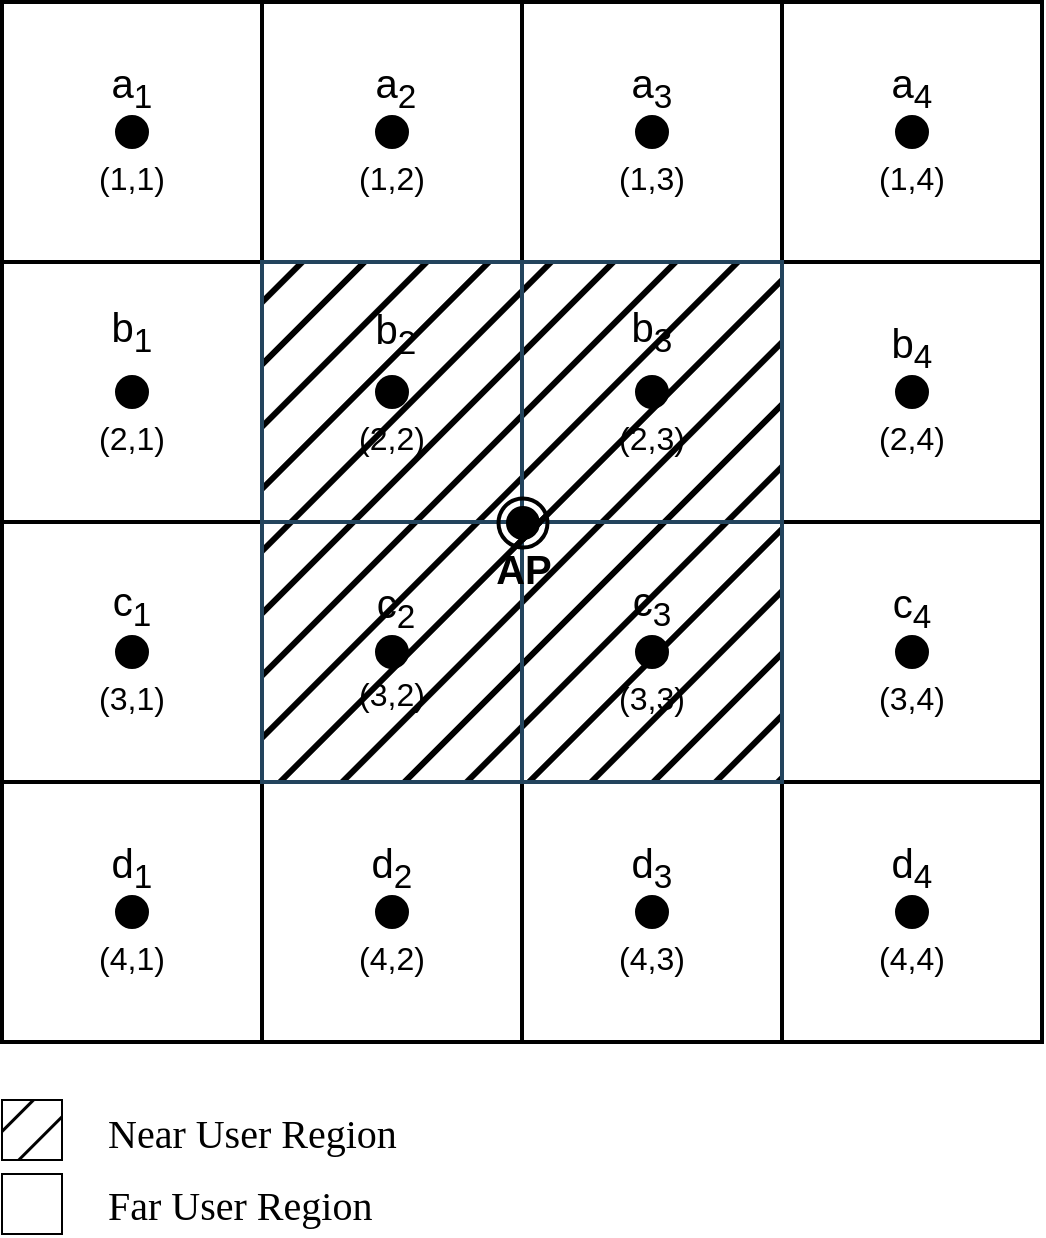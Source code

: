 <mxfile version="20.5.1" type="github">
  <diagram id="JlIdA_XBxedcKpCPROCg" name="Page-1">
    <mxGraphModel dx="1354" dy="718" grid="0" gridSize="10" guides="1" tooltips="1" connect="1" arrows="1" fold="1" page="1" pageScale="1" pageWidth="850" pageHeight="1100" math="0" shadow="0">
      <root>
        <mxCell id="0" />
        <mxCell id="1" parent="0" />
        <mxCell id="d9xygU03olsw6Gj9__bl-57" value="" style="whiteSpace=wrap;html=1;aspect=fixed;fillColor=none;strokeWidth=2;" vertex="1" parent="1">
          <mxGeometry x="460" y="510" width="130" height="130" as="geometry" />
        </mxCell>
        <mxCell id="d9xygU03olsw6Gj9__bl-53" value="" style="whiteSpace=wrap;html=1;aspect=fixed;fillColor=none;strokeWidth=2;" vertex="1" parent="1">
          <mxGeometry x="330" y="510" width="130" height="130" as="geometry" />
        </mxCell>
        <mxCell id="d9xygU03olsw6Gj9__bl-49" value="" style="whiteSpace=wrap;html=1;aspect=fixed;fillColor=none;strokeWidth=2;" vertex="1" parent="1">
          <mxGeometry x="200" y="510" width="130" height="130" as="geometry" />
        </mxCell>
        <mxCell id="d9xygU03olsw6Gj9__bl-41" value="" style="whiteSpace=wrap;html=1;aspect=fixed;fillColor=none;strokeWidth=2;" vertex="1" parent="1">
          <mxGeometry x="590" y="250" width="130" height="130" as="geometry" />
        </mxCell>
        <mxCell id="d9xygU03olsw6Gj9__bl-37" value="" style="whiteSpace=wrap;html=1;aspect=fixed;fillColor=none;strokeWidth=2;" vertex="1" parent="1">
          <mxGeometry x="590" y="120" width="130" height="130" as="geometry" />
        </mxCell>
        <mxCell id="d9xygU03olsw6Gj9__bl-71" value="" style="whiteSpace=wrap;html=1;aspect=fixed;fillColor=none;strokeWidth=2;" vertex="1" parent="1">
          <mxGeometry x="590" y="510" width="130" height="130" as="geometry" />
        </mxCell>
        <mxCell id="d9xygU03olsw6Gj9__bl-45" value="" style="whiteSpace=wrap;html=1;aspect=fixed;fillColor=none;strokeWidth=2;" vertex="1" parent="1">
          <mxGeometry x="590" y="380" width="130" height="130" as="geometry" />
        </mxCell>
        <mxCell id="d9xygU03olsw6Gj9__bl-34" value="" style="ellipse;whiteSpace=wrap;html=1;aspect=fixed;strokeWidth=2;fillColor=#000000;" vertex="1" parent="1">
          <mxGeometry x="647.5" y="177.5" width="15" height="15" as="geometry" />
        </mxCell>
        <mxCell id="d9xygU03olsw6Gj9__bl-35" value="&lt;font style=&quot;font-size: 20px;&quot;&gt;a&lt;sub&gt;4&lt;/sub&gt;&lt;/font&gt;" style="text;html=1;strokeColor=none;fillColor=none;align=center;verticalAlign=middle;whiteSpace=wrap;rounded=0;strokeWidth=2;" vertex="1" parent="1">
          <mxGeometry x="625" y="147.5" width="60" height="30" as="geometry" />
        </mxCell>
        <mxCell id="d9xygU03olsw6Gj9__bl-36" value="&lt;span style=&quot;font-size: 16px;&quot;&gt;(1,4)&lt;/span&gt;" style="text;html=1;strokeColor=none;fillColor=none;align=center;verticalAlign=middle;whiteSpace=wrap;rounded=0;strokeWidth=2;fontSize=16;" vertex="1" parent="1">
          <mxGeometry x="625" y="192.5" width="60" height="30" as="geometry" />
        </mxCell>
        <mxCell id="d9xygU03olsw6Gj9__bl-38" value="" style="ellipse;whiteSpace=wrap;html=1;aspect=fixed;strokeWidth=2;fillColor=#000000;" vertex="1" parent="1">
          <mxGeometry x="647.5" y="307.5" width="15" height="15" as="geometry" />
        </mxCell>
        <mxCell id="d9xygU03olsw6Gj9__bl-39" value="&lt;font style=&quot;font-size: 20px;&quot;&gt;b&lt;sub&gt;4&lt;/sub&gt;&lt;/font&gt;" style="text;html=1;strokeColor=none;fillColor=none;align=center;verticalAlign=middle;whiteSpace=wrap;rounded=0;strokeWidth=2;" vertex="1" parent="1">
          <mxGeometry x="625" y="277.5" width="60" height="30" as="geometry" />
        </mxCell>
        <mxCell id="d9xygU03olsw6Gj9__bl-40" value="&lt;span style=&quot;font-size: 16px;&quot;&gt;(2,4)&lt;/span&gt;" style="text;html=1;strokeColor=none;fillColor=none;align=center;verticalAlign=middle;whiteSpace=wrap;rounded=0;strokeWidth=2;fontSize=16;" vertex="1" parent="1">
          <mxGeometry x="625" y="322.5" width="60" height="30" as="geometry" />
        </mxCell>
        <mxCell id="d9xygU03olsw6Gj9__bl-42" value="" style="ellipse;whiteSpace=wrap;html=1;aspect=fixed;strokeWidth=2;fillColor=#000000;" vertex="1" parent="1">
          <mxGeometry x="647.5" y="437.5" width="15" height="15" as="geometry" />
        </mxCell>
        <mxCell id="d9xygU03olsw6Gj9__bl-43" value="&lt;font style=&quot;font-size: 20px;&quot;&gt;c&lt;sub&gt;4&lt;/sub&gt;&lt;/font&gt;" style="text;html=1;strokeColor=none;fillColor=none;align=center;verticalAlign=middle;whiteSpace=wrap;rounded=0;strokeWidth=2;" vertex="1" parent="1">
          <mxGeometry x="625" y="407.5" width="60" height="30" as="geometry" />
        </mxCell>
        <mxCell id="d9xygU03olsw6Gj9__bl-44" value="&lt;span style=&quot;font-size: 16px;&quot;&gt;(3,4)&lt;/span&gt;" style="text;html=1;strokeColor=none;fillColor=none;align=center;verticalAlign=middle;whiteSpace=wrap;rounded=0;strokeWidth=2;fontSize=16;" vertex="1" parent="1">
          <mxGeometry x="625" y="452.5" width="60" height="30" as="geometry" />
        </mxCell>
        <mxCell id="d9xygU03olsw6Gj9__bl-46" value="" style="ellipse;whiteSpace=wrap;html=1;aspect=fixed;strokeWidth=2;fillColor=#000000;" vertex="1" parent="1">
          <mxGeometry x="257.5" y="567.5" width="15" height="15" as="geometry" />
        </mxCell>
        <mxCell id="d9xygU03olsw6Gj9__bl-47" value="&lt;font style=&quot;font-size: 20px;&quot;&gt;d&lt;sub&gt;1&lt;/sub&gt;&lt;/font&gt;" style="text;html=1;strokeColor=none;fillColor=none;align=center;verticalAlign=middle;whiteSpace=wrap;rounded=0;strokeWidth=2;" vertex="1" parent="1">
          <mxGeometry x="235" y="537.5" width="60" height="30" as="geometry" />
        </mxCell>
        <mxCell id="d9xygU03olsw6Gj9__bl-48" value="&lt;span style=&quot;font-size: 16px;&quot;&gt;(4,1)&lt;/span&gt;" style="text;html=1;strokeColor=none;fillColor=none;align=center;verticalAlign=middle;whiteSpace=wrap;rounded=0;strokeWidth=2;fontSize=16;" vertex="1" parent="1">
          <mxGeometry x="235" y="582.5" width="60" height="30" as="geometry" />
        </mxCell>
        <mxCell id="d9xygU03olsw6Gj9__bl-50" value="" style="ellipse;whiteSpace=wrap;html=1;aspect=fixed;strokeWidth=2;fillColor=#000000;" vertex="1" parent="1">
          <mxGeometry x="387.5" y="567.5" width="15" height="15" as="geometry" />
        </mxCell>
        <mxCell id="d9xygU03olsw6Gj9__bl-51" value="&lt;font style=&quot;font-size: 20px;&quot;&gt;d&lt;sub&gt;2&lt;/sub&gt;&lt;/font&gt;" style="text;html=1;strokeColor=none;fillColor=none;align=center;verticalAlign=middle;whiteSpace=wrap;rounded=0;strokeWidth=2;" vertex="1" parent="1">
          <mxGeometry x="365" y="537.5" width="60" height="30" as="geometry" />
        </mxCell>
        <mxCell id="d9xygU03olsw6Gj9__bl-52" value="&lt;span style=&quot;font-size: 16px;&quot;&gt;(4,2)&lt;/span&gt;" style="text;html=1;strokeColor=none;fillColor=none;align=center;verticalAlign=middle;whiteSpace=wrap;rounded=0;strokeWidth=2;fontSize=16;" vertex="1" parent="1">
          <mxGeometry x="365" y="582.5" width="60" height="30" as="geometry" />
        </mxCell>
        <mxCell id="d9xygU03olsw6Gj9__bl-54" value="" style="ellipse;whiteSpace=wrap;html=1;aspect=fixed;strokeWidth=2;fillColor=#000000;" vertex="1" parent="1">
          <mxGeometry x="517.5" y="567.5" width="15" height="15" as="geometry" />
        </mxCell>
        <mxCell id="d9xygU03olsw6Gj9__bl-55" value="&lt;font style=&quot;font-size: 20px;&quot;&gt;d&lt;sub&gt;3&lt;/sub&gt;&lt;/font&gt;" style="text;html=1;strokeColor=none;fillColor=none;align=center;verticalAlign=middle;whiteSpace=wrap;rounded=0;strokeWidth=2;" vertex="1" parent="1">
          <mxGeometry x="495" y="537.5" width="60" height="30" as="geometry" />
        </mxCell>
        <mxCell id="d9xygU03olsw6Gj9__bl-56" value="&lt;span style=&quot;font-size: 16px;&quot;&gt;(4,3)&lt;/span&gt;" style="text;html=1;strokeColor=none;fillColor=none;align=center;verticalAlign=middle;whiteSpace=wrap;rounded=0;strokeWidth=2;fontSize=16;" vertex="1" parent="1">
          <mxGeometry x="495" y="582.5" width="60" height="30" as="geometry" />
        </mxCell>
        <mxCell id="d9xygU03olsw6Gj9__bl-58" value="" style="ellipse;whiteSpace=wrap;html=1;aspect=fixed;strokeWidth=2;fillColor=#000000;" vertex="1" parent="1">
          <mxGeometry x="647.5" y="567.5" width="15" height="15" as="geometry" />
        </mxCell>
        <mxCell id="d9xygU03olsw6Gj9__bl-59" value="&lt;font style=&quot;font-size: 20px;&quot;&gt;d&lt;sub&gt;4&lt;/sub&gt;&lt;/font&gt;" style="text;html=1;strokeColor=none;fillColor=none;align=center;verticalAlign=middle;whiteSpace=wrap;rounded=0;strokeWidth=2;" vertex="1" parent="1">
          <mxGeometry x="625" y="537.5" width="60" height="30" as="geometry" />
        </mxCell>
        <mxCell id="d9xygU03olsw6Gj9__bl-60" value="&lt;span style=&quot;font-size: 16px;&quot;&gt;(4,4)&lt;/span&gt;" style="text;html=1;strokeColor=none;fillColor=none;align=center;verticalAlign=middle;whiteSpace=wrap;rounded=0;strokeWidth=2;fontSize=16;" vertex="1" parent="1">
          <mxGeometry x="625" y="582.5" width="60" height="30" as="geometry" />
        </mxCell>
        <mxCell id="d9xygU03olsw6Gj9__bl-1" value="" style="whiteSpace=wrap;html=1;aspect=fixed;fillColor=none;strokeWidth=2;" vertex="1" parent="1">
          <mxGeometry x="200" y="120" width="130" height="130" as="geometry" />
        </mxCell>
        <mxCell id="d9xygU03olsw6Gj9__bl-2" value="" style="whiteSpace=wrap;html=1;aspect=fixed;fillColor=none;strokeWidth=2;" vertex="1" parent="1">
          <mxGeometry x="330" y="120" width="130" height="130" as="geometry" />
        </mxCell>
        <mxCell id="d9xygU03olsw6Gj9__bl-3" value="" style="whiteSpace=wrap;html=1;aspect=fixed;fillColor=none;strokeWidth=2;" vertex="1" parent="1">
          <mxGeometry x="460" y="120" width="130" height="130" as="geometry" />
        </mxCell>
        <mxCell id="d9xygU03olsw6Gj9__bl-5" value="" style="whiteSpace=wrap;html=1;aspect=fixed;fillColor=none;strokeWidth=2;" vertex="1" parent="1">
          <mxGeometry x="200" y="250" width="130" height="130" as="geometry" />
        </mxCell>
        <mxCell id="d9xygU03olsw6Gj9__bl-6" value="" style="whiteSpace=wrap;html=1;aspect=fixed;fillColor=#000000;strokeWidth=2;strokeColor=#23445d;sketch=0;shadow=0;fillStyle=hatch;" vertex="1" parent="1">
          <mxGeometry x="330" y="250" width="130" height="130" as="geometry" />
        </mxCell>
        <mxCell id="d9xygU03olsw6Gj9__bl-7" value="" style="whiteSpace=wrap;html=1;aspect=fixed;fillColor=#000000;strokeWidth=2;strokeColor=#23445d;sketch=0;shadow=0;fillStyle=hatch;" vertex="1" parent="1">
          <mxGeometry x="460" y="250" width="130" height="130" as="geometry" />
        </mxCell>
        <mxCell id="d9xygU03olsw6Gj9__bl-8" value="" style="whiteSpace=wrap;html=1;aspect=fixed;fillColor=none;strokeWidth=2;" vertex="1" parent="1">
          <mxGeometry x="200" y="380" width="130" height="130" as="geometry" />
        </mxCell>
        <mxCell id="d9xygU03olsw6Gj9__bl-9" value="" style="whiteSpace=wrap;html=1;aspect=fixed;fillColor=#000000;strokeWidth=2;strokeColor=#23445d;sketch=0;shadow=0;fillStyle=hatch;" vertex="1" parent="1">
          <mxGeometry x="330" y="380" width="130" height="130" as="geometry" />
        </mxCell>
        <mxCell id="d9xygU03olsw6Gj9__bl-10" value="" style="whiteSpace=wrap;html=1;aspect=fixed;fillColor=#000000;strokeWidth=2;strokeColor=#23445d;sketch=0;shadow=0;fillStyle=hatch;" vertex="1" parent="1">
          <mxGeometry x="460" y="380" width="130" height="130" as="geometry" />
        </mxCell>
        <mxCell id="d9xygU03olsw6Gj9__bl-13" value="" style="ellipse;whiteSpace=wrap;html=1;aspect=fixed;strokeWidth=2;fillColor=#000000;" vertex="1" parent="1">
          <mxGeometry x="257.5" y="177.5" width="15" height="15" as="geometry" />
        </mxCell>
        <mxCell id="d9xygU03olsw6Gj9__bl-14" value="" style="ellipse;whiteSpace=wrap;html=1;aspect=fixed;strokeWidth=2;fillColor=#000000;" vertex="1" parent="1">
          <mxGeometry x="387.5" y="177.5" width="15" height="15" as="geometry" />
        </mxCell>
        <mxCell id="d9xygU03olsw6Gj9__bl-15" value="" style="ellipse;whiteSpace=wrap;html=1;aspect=fixed;strokeWidth=2;fillColor=#000000;" vertex="1" parent="1">
          <mxGeometry x="517.5" y="177.5" width="15" height="15" as="geometry" />
        </mxCell>
        <mxCell id="d9xygU03olsw6Gj9__bl-16" value="" style="ellipse;whiteSpace=wrap;html=1;aspect=fixed;strokeWidth=2;fillColor=#000000;" vertex="1" parent="1">
          <mxGeometry x="257.5" y="307.5" width="15" height="15" as="geometry" />
        </mxCell>
        <mxCell id="d9xygU03olsw6Gj9__bl-17" value="" style="ellipse;whiteSpace=wrap;html=1;aspect=fixed;strokeWidth=2;fillColor=#000000;" vertex="1" parent="1">
          <mxGeometry x="387.5" y="307.5" width="15" height="15" as="geometry" />
        </mxCell>
        <mxCell id="d9xygU03olsw6Gj9__bl-18" value="" style="ellipse;whiteSpace=wrap;html=1;aspect=fixed;strokeWidth=2;fillColor=#000000;" vertex="1" parent="1">
          <mxGeometry x="517.5" y="307.5" width="15" height="15" as="geometry" />
        </mxCell>
        <mxCell id="d9xygU03olsw6Gj9__bl-19" value="" style="ellipse;whiteSpace=wrap;html=1;aspect=fixed;strokeWidth=2;fillColor=#000000;" vertex="1" parent="1">
          <mxGeometry x="257.5" y="437.5" width="15" height="15" as="geometry" />
        </mxCell>
        <mxCell id="d9xygU03olsw6Gj9__bl-20" value="" style="ellipse;whiteSpace=wrap;html=1;aspect=fixed;strokeWidth=2;fillColor=#000000;" vertex="1" parent="1">
          <mxGeometry x="387.5" y="437.5" width="15" height="15" as="geometry" />
        </mxCell>
        <mxCell id="d9xygU03olsw6Gj9__bl-21" value="" style="ellipse;whiteSpace=wrap;html=1;aspect=fixed;strokeWidth=2;fillColor=#000000;" vertex="1" parent="1">
          <mxGeometry x="517.5" y="437.5" width="15" height="15" as="geometry" />
        </mxCell>
        <mxCell id="d9xygU03olsw6Gj9__bl-22" value="&lt;font style=&quot;font-size: 20px;&quot;&gt;a&lt;sub&gt;1&lt;/sub&gt;&lt;/font&gt;" style="text;html=1;strokeColor=none;fillColor=none;align=center;verticalAlign=middle;whiteSpace=wrap;rounded=0;strokeWidth=2;" vertex="1" parent="1">
          <mxGeometry x="235" y="147.5" width="60" height="30" as="geometry" />
        </mxCell>
        <mxCell id="d9xygU03olsw6Gj9__bl-23" value="&lt;font style=&quot;font-size: 20px;&quot;&gt;a&lt;sub&gt;2&lt;/sub&gt;&lt;/font&gt;" style="text;html=1;strokeColor=none;fillColor=none;align=center;verticalAlign=middle;whiteSpace=wrap;rounded=0;strokeWidth=2;" vertex="1" parent="1">
          <mxGeometry x="367" y="148" width="60" height="30" as="geometry" />
        </mxCell>
        <mxCell id="d9xygU03olsw6Gj9__bl-24" value="&lt;font style=&quot;font-size: 20px;&quot;&gt;a&lt;sub&gt;3&lt;/sub&gt;&lt;/font&gt;" style="text;html=1;strokeColor=none;fillColor=none;align=center;verticalAlign=middle;whiteSpace=wrap;rounded=0;strokeWidth=2;" vertex="1" parent="1">
          <mxGeometry x="495" y="147.5" width="60" height="30" as="geometry" />
        </mxCell>
        <mxCell id="d9xygU03olsw6Gj9__bl-25" value="&lt;font style=&quot;font-size: 20px;&quot;&gt;b&lt;sub&gt;2&lt;/sub&gt;&lt;/font&gt;" style="text;html=1;strokeColor=none;fillColor=none;align=center;verticalAlign=middle;whiteSpace=wrap;rounded=0;strokeWidth=2;" vertex="1" parent="1">
          <mxGeometry x="367" y="270.5" width="60" height="30" as="geometry" />
        </mxCell>
        <mxCell id="d9xygU03olsw6Gj9__bl-26" value="&lt;font style=&quot;font-size: 20px;&quot;&gt;b&lt;sub&gt;1&lt;/sub&gt;&lt;/font&gt;" style="text;html=1;strokeColor=none;fillColor=none;align=center;verticalAlign=middle;whiteSpace=wrap;rounded=0;strokeWidth=2;" vertex="1" parent="1">
          <mxGeometry x="235" y="270" width="60" height="30" as="geometry" />
        </mxCell>
        <mxCell id="d9xygU03olsw6Gj9__bl-27" value="&lt;font style=&quot;font-size: 20px;&quot;&gt;b&lt;sub&gt;3&lt;/sub&gt;&lt;/font&gt;" style="text;html=1;strokeColor=none;fillColor=none;align=center;verticalAlign=middle;whiteSpace=wrap;rounded=0;strokeWidth=2;" vertex="1" parent="1">
          <mxGeometry x="495" y="270" width="60" height="30" as="geometry" />
        </mxCell>
        <mxCell id="d9xygU03olsw6Gj9__bl-28" value="&lt;font style=&quot;font-size: 20px;&quot;&gt;c&lt;sub&gt;1&lt;/sub&gt;&lt;/font&gt;" style="text;html=1;strokeColor=none;fillColor=none;align=center;verticalAlign=middle;whiteSpace=wrap;rounded=0;strokeWidth=2;" vertex="1" parent="1">
          <mxGeometry x="235" y="407" width="60" height="30" as="geometry" />
        </mxCell>
        <mxCell id="d9xygU03olsw6Gj9__bl-29" value="&lt;font style=&quot;font-size: 20px;&quot;&gt;c&lt;sub&gt;2&lt;/sub&gt;&lt;/font&gt;" style="text;html=1;strokeColor=none;fillColor=none;align=center;verticalAlign=middle;whiteSpace=wrap;rounded=0;strokeWidth=2;" vertex="1" parent="1">
          <mxGeometry x="367" y="407.5" width="60" height="30" as="geometry" />
        </mxCell>
        <mxCell id="d9xygU03olsw6Gj9__bl-30" value="&lt;font style=&quot;font-size: 20px;&quot;&gt;c&lt;sub&gt;3&lt;/sub&gt;&lt;/font&gt;" style="text;html=1;strokeColor=none;fillColor=none;align=center;verticalAlign=middle;whiteSpace=wrap;rounded=0;strokeWidth=2;" vertex="1" parent="1">
          <mxGeometry x="495" y="407" width="60" height="30" as="geometry" />
        </mxCell>
        <mxCell id="d9xygU03olsw6Gj9__bl-31" value="&lt;span style=&quot;font-size: 16px;&quot;&gt;(1,1)&lt;/span&gt;" style="text;html=1;strokeColor=none;fillColor=none;align=center;verticalAlign=middle;whiteSpace=wrap;rounded=0;strokeWidth=2;fontSize=16;" vertex="1" parent="1">
          <mxGeometry x="235" y="192.5" width="60" height="30" as="geometry" />
        </mxCell>
        <mxCell id="d9xygU03olsw6Gj9__bl-32" value="&lt;span style=&quot;font-size: 16px;&quot;&gt;(1,2)&lt;/span&gt;" style="text;html=1;strokeColor=none;fillColor=none;align=center;verticalAlign=middle;whiteSpace=wrap;rounded=0;strokeWidth=2;fontSize=16;" vertex="1" parent="1">
          <mxGeometry x="365" y="192.5" width="60" height="30" as="geometry" />
        </mxCell>
        <mxCell id="d9xygU03olsw6Gj9__bl-62" value="&lt;span style=&quot;font-size: 16px;&quot;&gt;(1,3)&lt;/span&gt;" style="text;html=1;strokeColor=none;fillColor=none;align=center;verticalAlign=middle;whiteSpace=wrap;rounded=0;strokeWidth=2;fontSize=16;" vertex="1" parent="1">
          <mxGeometry x="495" y="192.5" width="60" height="30" as="geometry" />
        </mxCell>
        <mxCell id="d9xygU03olsw6Gj9__bl-63" value="" style="ellipse;whiteSpace=wrap;html=1;aspect=fixed;strokeWidth=2;fillColor=#000000;" vertex="1" parent="1">
          <mxGeometry x="453" y="373" width="15" height="15" as="geometry" />
        </mxCell>
        <mxCell id="d9xygU03olsw6Gj9__bl-64" value="" style="ellipse;whiteSpace=wrap;html=1;aspect=fixed;shadow=0;glass=1;sketch=0;fillStyle=hatch;strokeWidth=2;fontSize=16;fillColor=#000000;" vertex="1" parent="1">
          <mxGeometry x="448.25" y="368.25" width="24.5" height="24.5" as="geometry" />
        </mxCell>
        <mxCell id="d9xygU03olsw6Gj9__bl-65" value="&lt;span style=&quot;font-size: 16px;&quot;&gt;(2,1)&lt;/span&gt;" style="text;html=1;strokeColor=none;fillColor=none;align=center;verticalAlign=middle;whiteSpace=wrap;rounded=0;strokeWidth=2;fontSize=16;" vertex="1" parent="1">
          <mxGeometry x="235" y="322.5" width="60" height="30" as="geometry" />
        </mxCell>
        <mxCell id="d9xygU03olsw6Gj9__bl-66" value="&lt;span style=&quot;font-size: 16px;&quot;&gt;(2,2)&lt;/span&gt;" style="text;html=1;strokeColor=none;fillColor=none;align=center;verticalAlign=middle;whiteSpace=wrap;rounded=0;strokeWidth=2;fontSize=16;" vertex="1" parent="1">
          <mxGeometry x="365" y="322.5" width="60" height="30" as="geometry" />
        </mxCell>
        <mxCell id="d9xygU03olsw6Gj9__bl-67" value="&lt;span style=&quot;font-size: 16px;&quot;&gt;(2,3)&lt;/span&gt;" style="text;html=1;strokeColor=none;fillColor=none;align=center;verticalAlign=middle;whiteSpace=wrap;rounded=0;strokeWidth=2;fontSize=16;" vertex="1" parent="1">
          <mxGeometry x="495" y="322.5" width="60" height="30" as="geometry" />
        </mxCell>
        <mxCell id="d9xygU03olsw6Gj9__bl-68" value="&lt;span style=&quot;font-size: 16px;&quot;&gt;(3,1)&lt;/span&gt;" style="text;html=1;strokeColor=none;fillColor=none;align=center;verticalAlign=middle;whiteSpace=wrap;rounded=0;strokeWidth=2;fontSize=16;" vertex="1" parent="1">
          <mxGeometry x="235" y="452.5" width="60" height="30" as="geometry" />
        </mxCell>
        <mxCell id="d9xygU03olsw6Gj9__bl-69" value="&lt;span style=&quot;font-size: 16px;&quot;&gt;(3,2)&lt;/span&gt;" style="text;html=1;strokeColor=none;fillColor=none;align=center;verticalAlign=middle;whiteSpace=wrap;rounded=0;strokeWidth=2;fontSize=16;" vertex="1" parent="1">
          <mxGeometry x="365" y="451" width="60" height="30" as="geometry" />
        </mxCell>
        <mxCell id="d9xygU03olsw6Gj9__bl-70" value="&lt;span style=&quot;font-size: 16px;&quot;&gt;(3,3)&lt;/span&gt;" style="text;html=1;strokeColor=none;fillColor=none;align=center;verticalAlign=middle;whiteSpace=wrap;rounded=0;strokeWidth=2;fontSize=16;" vertex="1" parent="1">
          <mxGeometry x="495" y="452.5" width="60" height="30" as="geometry" />
        </mxCell>
        <mxCell id="d9xygU03olsw6Gj9__bl-72" value="&lt;span style=&quot;font-size: 20px;&quot;&gt;&lt;b&gt;AP&lt;/b&gt;&lt;/span&gt;" style="text;html=1;strokeColor=none;fillColor=none;align=center;verticalAlign=middle;whiteSpace=wrap;rounded=0;strokeWidth=2;" vertex="1" parent="1">
          <mxGeometry x="430.5" y="388" width="60" height="30" as="geometry" />
        </mxCell>
        <mxCell id="d9xygU03olsw6Gj9__bl-76" value="" style="whiteSpace=wrap;html=1;aspect=fixed;shadow=0;glass=0;sketch=0;fillStyle=hatch;strokeWidth=1;fontSize=16;fillColor=#000000;perimeterSpacing=0;" vertex="1" parent="1">
          <mxGeometry x="200" y="669" width="30" height="30" as="geometry" />
        </mxCell>
        <mxCell id="d9xygU03olsw6Gj9__bl-77" value="" style="whiteSpace=wrap;html=1;aspect=fixed;shadow=0;glass=0;sketch=0;fillStyle=auto;strokeWidth=1;fontSize=16;fillColor=none;perimeterSpacing=0;" vertex="1" parent="1">
          <mxGeometry x="200" y="706" width="30" height="30" as="geometry" />
        </mxCell>
        <mxCell id="d9xygU03olsw6Gj9__bl-78" value="&lt;span style=&quot;font-size: 20px;&quot;&gt;&lt;font face=&quot;Times New Roman&quot;&gt;Near User Region&lt;/font&gt;&lt;/span&gt;" style="text;html=1;strokeColor=none;fillColor=none;align=left;verticalAlign=middle;whiteSpace=wrap;rounded=0;strokeWidth=2;" vertex="1" parent="1">
          <mxGeometry x="251" y="669" width="173" height="32" as="geometry" />
        </mxCell>
        <mxCell id="d9xygU03olsw6Gj9__bl-79" value="&lt;span style=&quot;font-size: 20px;&quot;&gt;&lt;font face=&quot;Times New Roman&quot;&gt;Far User Region&lt;/font&gt;&lt;/span&gt;" style="text;html=1;strokeColor=none;fillColor=none;align=left;verticalAlign=middle;whiteSpace=wrap;rounded=0;strokeWidth=2;" vertex="1" parent="1">
          <mxGeometry x="251" y="705" width="173" height="32" as="geometry" />
        </mxCell>
      </root>
    </mxGraphModel>
  </diagram>
</mxfile>
